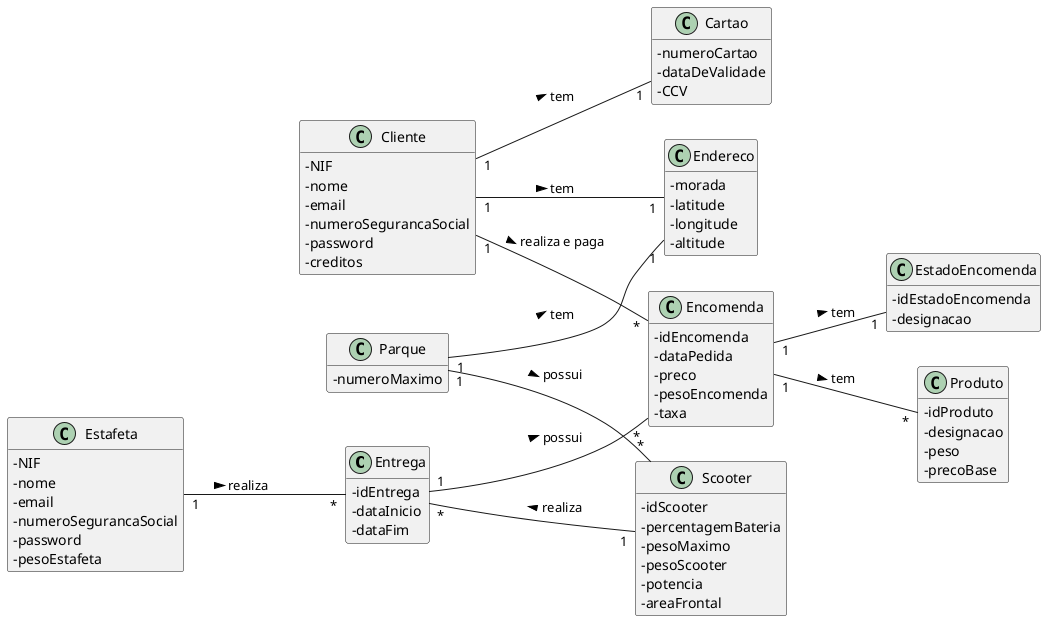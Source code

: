 @startuml
skinparam classAttributeIconSize 0
hide methods
left to right direction

class Entrega {
  -idEntrega
  -dataInicio
  -dataFim
}

class Encomenda {
  -idEncomenda
  -dataPedida
  -preco
  -pesoEncomenda
  -taxa
}


class Estafeta {
  -NIF
  -nome
  -email
  -numeroSegurancaSocial
  -password
  -pesoEstafeta
}

class Endereco {
  -morada
  -latitude
  -longitude
  -altitude
}

class Scooter {
  -idScooter
  -percentagemBateria
  -pesoMaximo
  -pesoScooter
  -potencia
  -areaFrontal
}

class Parque {
  -numeroMaximo
}

class Cliente {
  -NIF
  -nome
  -email
  -numeroSegurancaSocial
  -password
  -creditos
}

class Cartao {
  -numeroCartao
  -dataDeValidade
  -CCV
}

class EstadoEncomenda {
  -idEstadoEncomenda
  -designacao
}

class Produto {
  -idProduto
  -designacao
  -peso
  -precoBase
}

Encomenda "1" -- "1" EstadoEncomenda : tem >
Cliente "1" -- "1" Cartao : tem >
Entrega "1" -- "*" Encomenda : possui >
Estafeta "1" -- "*" Entrega: realiza >
Cliente "1" -- "1" Endereco: tem >
Cliente "1" -- "*" Encomenda: realiza e paga >
Entrega "*" -- "1" Scooter: realiza <
Encomenda "1" -- "*" Produto: tem >
Parque "1" -- "*" Scooter: possui >
Parque "1" -- "1" Endereco: tem >

@enduml